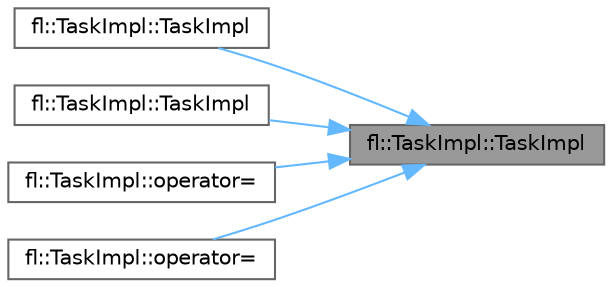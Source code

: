 digraph "fl::TaskImpl::TaskImpl"
{
 // INTERACTIVE_SVG=YES
 // LATEX_PDF_SIZE
  bgcolor="transparent";
  edge [fontname=Helvetica,fontsize=10,labelfontname=Helvetica,labelfontsize=10];
  node [fontname=Helvetica,fontsize=10,shape=box,height=0.2,width=0.4];
  rankdir="RL";
  Node1 [id="Node000001",label="fl::TaskImpl::TaskImpl",height=0.2,width=0.4,color="gray40", fillcolor="grey60", style="filled", fontcolor="black",tooltip=" "];
  Node1 -> Node2 [id="edge1_Node000001_Node000002",dir="back",color="steelblue1",style="solid",tooltip=" "];
  Node2 [id="Node000002",label="fl::TaskImpl::TaskImpl",height=0.2,width=0.4,color="grey40", fillcolor="white", style="filled",URL="$d5/d24/classfl_1_1_task_impl_a608272dfa19cd515a4cab667e92d2407.html#a608272dfa19cd515a4cab667e92d2407",tooltip=" "];
  Node1 -> Node3 [id="edge2_Node000001_Node000003",dir="back",color="steelblue1",style="solid",tooltip=" "];
  Node3 [id="Node000003",label="fl::TaskImpl::TaskImpl",height=0.2,width=0.4,color="grey40", fillcolor="white", style="filled",URL="$d5/d24/classfl_1_1_task_impl_a7f49f6b75c61c54727d2a8e3d15ffc84.html#a7f49f6b75c61c54727d2a8e3d15ffc84",tooltip=" "];
  Node1 -> Node4 [id="edge3_Node000001_Node000004",dir="back",color="steelblue1",style="solid",tooltip=" "];
  Node4 [id="Node000004",label="fl::TaskImpl::operator=",height=0.2,width=0.4,color="grey40", fillcolor="white", style="filled",URL="$d5/d24/classfl_1_1_task_impl_a8c18d0346430169cebfe6bd76df28659.html#a8c18d0346430169cebfe6bd76df28659",tooltip=" "];
  Node1 -> Node5 [id="edge4_Node000001_Node000005",dir="back",color="steelblue1",style="solid",tooltip=" "];
  Node5 [id="Node000005",label="fl::TaskImpl::operator=",height=0.2,width=0.4,color="grey40", fillcolor="white", style="filled",URL="$d5/d24/classfl_1_1_task_impl_a1260c7cf6a276627fd002b07d20292b7.html#a1260c7cf6a276627fd002b07d20292b7",tooltip=" "];
}
